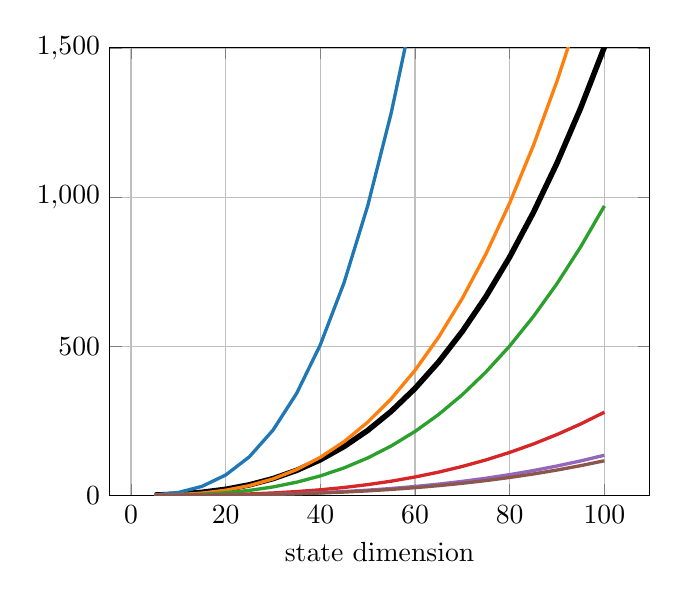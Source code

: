 \begin{tikzpicture}
\begin{axis}[xlabel={state dimension}, ymin={0}, ymax={1504.768}, legend style={at={(1.1,0.5)}, anchor=west}, grid={major}]
    \addplot+[line width={2pt}, color={black}, no marks]
        table[row sep={\\}]
        {
            \\
            5.0  1.111  \\
            10.0  4.219  \\
            15.0  10.335  \\
            20.0  20.419  \\
            25.0  35.43  \\
            30.0  56.33  \\
            35.0  84.078  \\
            40.0  119.634  \\
            45.0  163.958  \\
            50.0  218.01  \\
            55.0  282.749  \\
            60.0  359.137  \\
            65.0  448.133  \\
            70.0  550.697  \\
            75.0  667.789  \\
            80.0  800.369  \\
            85.0  949.396  \\
            90.0  1115.832  \\
            95.0  1300.636  \\
            100.0  1504.768  \\
        }
        ;
    \addplot+[color={rgb,1:red,0.122;green,0.467;blue,0.706}, very thick, solid, no marks]
        table[row sep={\\}]
        {
            \\
            5.0  1.592  \\
            10.0  9.888  \\
            15.0  30.342  \\
            20.0  68.406  \\
            25.0  129.532  \\
            30.0  219.17  \\
            35.0  342.77  \\
            40.0  505.785  \\
            45.0  713.665  \\
            50.0  971.861  \\
            55.0  1285.823  \\
            60.0  1661.004  \\
            65.0  2102.854  \\
            70.0  2616.824  \\
            75.0  3208.365  \\
            80.0  3882.928  \\
            85.0  4645.965  \\
            90.0  5502.925  \\
            95.0  6459.26  \\
            100.0  7520.421  \\
        }
        ;
    \addplot+[color={rgb,1:red,1.0;green,0.498;blue,0.055}, very thick, solid, no marks]
        table[row sep={\\}]
        {
            \\
            5.0  0.404  \\
            10.0  2.504  \\
            15.0  7.68  \\
            20.0  17.307  \\
            25.0  32.765  \\
            30.0  55.43  \\
            35.0  86.681  \\
            40.0  127.893  \\
            45.0  180.446  \\
            50.0  245.716  \\
            55.0  325.082  \\
            60.0  419.92  \\
            65.0  531.607  \\
            70.0  661.523  \\
            75.0  811.043  \\
            80.0  981.546  \\
            85.0  1174.408  \\
            90.0  1391.009  \\
            95.0  1632.724  \\
            100.0  1900.932  \\
        }
        ;
    \addplot+[color={rgb,1:red,0.172;green,0.627;blue,0.172}, very thick, solid, no marks]
        table[row sep={\\}]
        {
            \\
            5.0  0.208  \\
            10.0  1.284  \\
            15.0  3.934  \\
            20.0  8.86  \\
            25.0  16.767  \\
            30.0  28.358  \\
            35.0  44.337  \\
            40.0  65.408  \\
            45.0  92.274  \\
            50.0  125.64  \\
            55.0  166.208  \\
            60.0  214.684  \\
            65.0  271.77  \\
            70.0  338.17  \\
            75.0  414.588  \\
            80.0  501.728  \\
            85.0  600.294  \\
            90.0  710.989  \\
            95.0  834.517  \\
            100.0  971.581  \\
        }
        ;
    \addplot+[color={rgb,1:red,0.839;green,0.153;blue,0.157}, very thick, solid, no marks]
        table[row sep={\\}]
        {
            \\
            5.0  0.062  \\
            10.0  0.376  \\
            15.0  1.144  \\
            20.0  2.568  \\
            25.0  4.85  \\
            30.0  8.191  \\
            35.0  12.793  \\
            40.0  18.858  \\
            45.0  26.588  \\
            50.0  36.184  \\
            55.0  47.849  \\
            60.0  61.783  \\
            65.0  78.188  \\
            70.0  97.267  \\
            75.0  119.222  \\
            80.0  144.253  \\
            85.0  172.563  \\
            90.0  204.353  \\
            95.0  239.825  \\
            100.0  279.181  \\
        }
        ;
    \addplot+[color={rgb,1:red,0.58;green,0.404;blue,0.741}, very thick, solid, no marks]
        table[row sep={\\}]
        {
            \\
            5.0  0.033  \\
            10.0  0.191  \\
            15.0  0.571  \\
            20.0  1.27  \\
            25.0  2.384  \\
            30.0  4.011  \\
            35.0  6.246  \\
            40.0  9.188  \\
            45.0  12.932  \\
            50.0  17.575  \\
            55.0  23.214  \\
            60.0  29.946  \\
            65.0  37.868  \\
            70.0  47.075  \\
            75.0  57.666  \\
            80.0  69.737  \\
            85.0  83.384  \\
            90.0  98.704  \\
            95.0  115.795  \\
            100.0  134.752  \\
        }
        ;
    \addplot+[color={rgb,1:red,0.549;green,0.337;blue,0.294}, very thick, solid, no marks]
        table[row sep={\\}]
        {
            \\
            5.0  0.029  \\
            10.0  0.168  \\
            15.0  0.498  \\
            20.0  1.105  \\
            25.0  2.071  \\
            30.0  3.478  \\
            35.0  5.412  \\
            40.0  7.953  \\
            45.0  11.187  \\
            50.0  15.197  \\
            55.0  20.064  \\
            60.0  25.874  \\
            65.0  32.708  \\
            70.0  40.65  \\
            75.0  49.784  \\
            80.0  60.193  \\
            85.0  71.96  \\
            90.0  85.168  \\
            95.0  99.9  \\
            100.0  116.24  \\
        }
        ;
\end{axis}
\end{tikzpicture}
